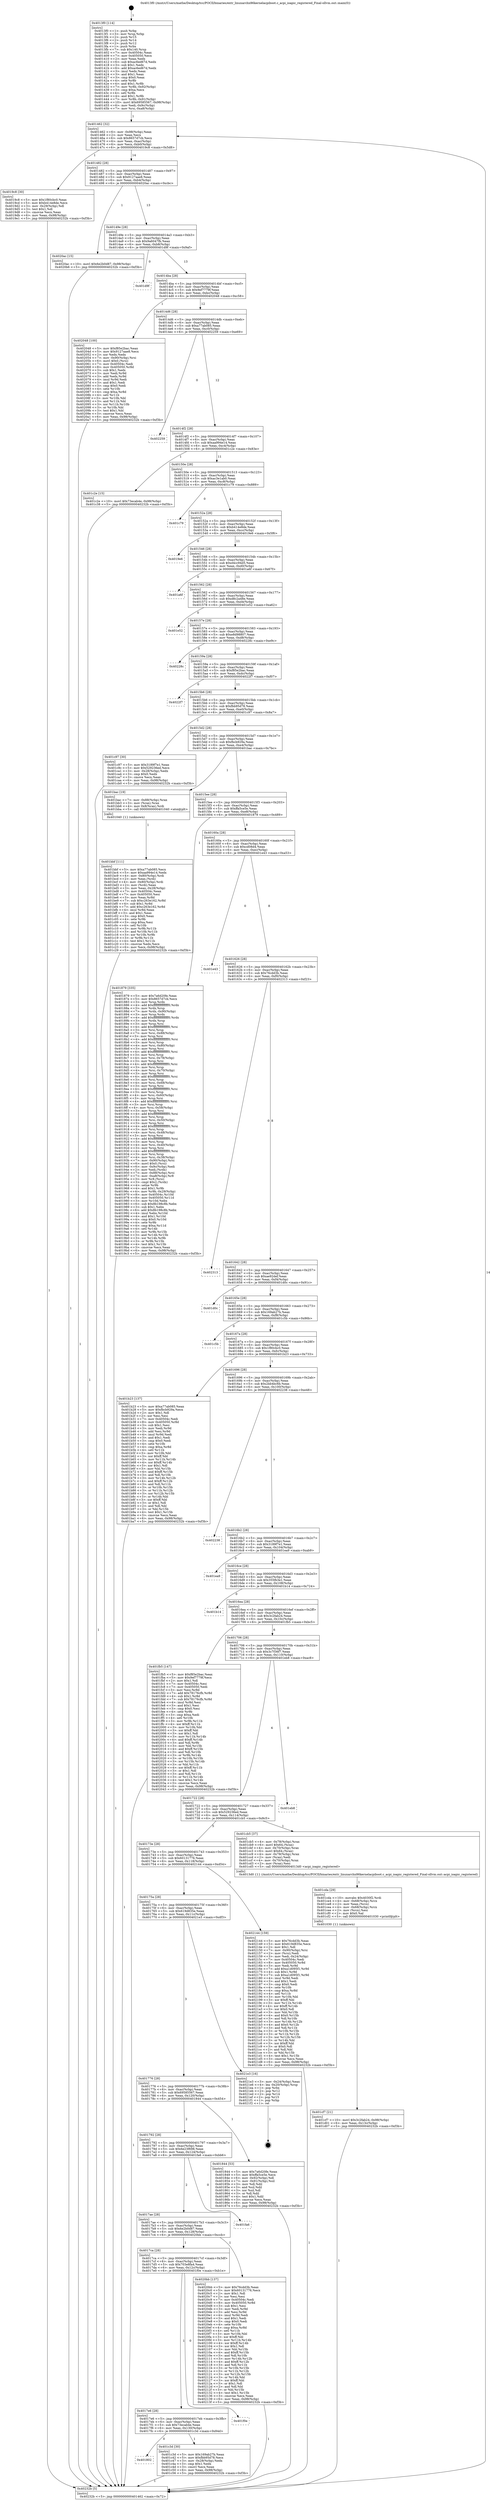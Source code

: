 digraph "0x4013f0" {
  label = "0x4013f0 (/mnt/c/Users/mathe/Desktop/tcc/POCII/binaries/extr_linuxarchx86kernelacpiboot.c_acpi_ioapic_registered_Final-ollvm.out::main(0))"
  labelloc = "t"
  node[shape=record]

  Entry [label="",width=0.3,height=0.3,shape=circle,fillcolor=black,style=filled]
  "0x401462" [label="{
     0x401462 [32]\l
     | [instrs]\l
     &nbsp;&nbsp;0x401462 \<+6\>: mov -0x98(%rbp),%eax\l
     &nbsp;&nbsp;0x401468 \<+2\>: mov %eax,%ecx\l
     &nbsp;&nbsp;0x40146a \<+6\>: sub $0x8657d7cb,%ecx\l
     &nbsp;&nbsp;0x401470 \<+6\>: mov %eax,-0xac(%rbp)\l
     &nbsp;&nbsp;0x401476 \<+6\>: mov %ecx,-0xb0(%rbp)\l
     &nbsp;&nbsp;0x40147c \<+6\>: je 00000000004019c8 \<main+0x5d8\>\l
  }"]
  "0x4019c8" [label="{
     0x4019c8 [30]\l
     | [instrs]\l
     &nbsp;&nbsp;0x4019c8 \<+5\>: mov $0x1f80cbc0,%eax\l
     &nbsp;&nbsp;0x4019cd \<+5\>: mov $0xb414e8de,%ecx\l
     &nbsp;&nbsp;0x4019d2 \<+3\>: mov -0x29(%rbp),%dl\l
     &nbsp;&nbsp;0x4019d5 \<+3\>: test $0x1,%dl\l
     &nbsp;&nbsp;0x4019d8 \<+3\>: cmovne %ecx,%eax\l
     &nbsp;&nbsp;0x4019db \<+6\>: mov %eax,-0x98(%rbp)\l
     &nbsp;&nbsp;0x4019e1 \<+5\>: jmp 000000000040232b \<main+0xf3b\>\l
  }"]
  "0x401482" [label="{
     0x401482 [28]\l
     | [instrs]\l
     &nbsp;&nbsp;0x401482 \<+5\>: jmp 0000000000401487 \<main+0x97\>\l
     &nbsp;&nbsp;0x401487 \<+6\>: mov -0xac(%rbp),%eax\l
     &nbsp;&nbsp;0x40148d \<+5\>: sub $0x9127aae8,%eax\l
     &nbsp;&nbsp;0x401492 \<+6\>: mov %eax,-0xb4(%rbp)\l
     &nbsp;&nbsp;0x401498 \<+6\>: je 00000000004020ac \<main+0xcbc\>\l
  }"]
  Exit [label="",width=0.3,height=0.3,shape=circle,fillcolor=black,style=filled,peripheries=2]
  "0x4020ac" [label="{
     0x4020ac [15]\l
     | [instrs]\l
     &nbsp;&nbsp;0x4020ac \<+10\>: movl $0x6e2b0d87,-0x98(%rbp)\l
     &nbsp;&nbsp;0x4020b6 \<+5\>: jmp 000000000040232b \<main+0xf3b\>\l
  }"]
  "0x40149e" [label="{
     0x40149e [28]\l
     | [instrs]\l
     &nbsp;&nbsp;0x40149e \<+5\>: jmp 00000000004014a3 \<main+0xb3\>\l
     &nbsp;&nbsp;0x4014a3 \<+6\>: mov -0xac(%rbp),%eax\l
     &nbsp;&nbsp;0x4014a9 \<+5\>: sub $0x9a6047fb,%eax\l
     &nbsp;&nbsp;0x4014ae \<+6\>: mov %eax,-0xb8(%rbp)\l
     &nbsp;&nbsp;0x4014b4 \<+6\>: je 0000000000401d9f \<main+0x9af\>\l
  }"]
  "0x401cf7" [label="{
     0x401cf7 [21]\l
     | [instrs]\l
     &nbsp;&nbsp;0x401cf7 \<+10\>: movl $0x3c2fab24,-0x98(%rbp)\l
     &nbsp;&nbsp;0x401d01 \<+6\>: mov %eax,-0x13c(%rbp)\l
     &nbsp;&nbsp;0x401d07 \<+5\>: jmp 000000000040232b \<main+0xf3b\>\l
  }"]
  "0x401d9f" [label="{
     0x401d9f\l
  }", style=dashed]
  "0x4014ba" [label="{
     0x4014ba [28]\l
     | [instrs]\l
     &nbsp;&nbsp;0x4014ba \<+5\>: jmp 00000000004014bf \<main+0xcf\>\l
     &nbsp;&nbsp;0x4014bf \<+6\>: mov -0xac(%rbp),%eax\l
     &nbsp;&nbsp;0x4014c5 \<+5\>: sub $0x9ef7779f,%eax\l
     &nbsp;&nbsp;0x4014ca \<+6\>: mov %eax,-0xbc(%rbp)\l
     &nbsp;&nbsp;0x4014d0 \<+6\>: je 0000000000402048 \<main+0xc58\>\l
  }"]
  "0x401cda" [label="{
     0x401cda [29]\l
     | [instrs]\l
     &nbsp;&nbsp;0x401cda \<+10\>: movabs $0x4030f2,%rdi\l
     &nbsp;&nbsp;0x401ce4 \<+4\>: mov -0x68(%rbp),%rcx\l
     &nbsp;&nbsp;0x401ce8 \<+2\>: mov %eax,(%rcx)\l
     &nbsp;&nbsp;0x401cea \<+4\>: mov -0x68(%rbp),%rcx\l
     &nbsp;&nbsp;0x401cee \<+2\>: mov (%rcx),%esi\l
     &nbsp;&nbsp;0x401cf0 \<+2\>: mov $0x0,%al\l
     &nbsp;&nbsp;0x401cf2 \<+5\>: call 0000000000401030 \<printf@plt\>\l
     | [calls]\l
     &nbsp;&nbsp;0x401030 \{1\} (unknown)\l
  }"]
  "0x402048" [label="{
     0x402048 [100]\l
     | [instrs]\l
     &nbsp;&nbsp;0x402048 \<+5\>: mov $0xf85e2bac,%eax\l
     &nbsp;&nbsp;0x40204d \<+5\>: mov $0x9127aae8,%ecx\l
     &nbsp;&nbsp;0x402052 \<+2\>: xor %edx,%edx\l
     &nbsp;&nbsp;0x402054 \<+7\>: mov -0x90(%rbp),%rsi\l
     &nbsp;&nbsp;0x40205b \<+6\>: movl $0x0,(%rsi)\l
     &nbsp;&nbsp;0x402061 \<+7\>: mov 0x40504c,%edi\l
     &nbsp;&nbsp;0x402068 \<+8\>: mov 0x405050,%r8d\l
     &nbsp;&nbsp;0x402070 \<+3\>: sub $0x1,%edx\l
     &nbsp;&nbsp;0x402073 \<+3\>: mov %edi,%r9d\l
     &nbsp;&nbsp;0x402076 \<+3\>: add %edx,%r9d\l
     &nbsp;&nbsp;0x402079 \<+4\>: imul %r9d,%edi\l
     &nbsp;&nbsp;0x40207d \<+3\>: and $0x1,%edi\l
     &nbsp;&nbsp;0x402080 \<+3\>: cmp $0x0,%edi\l
     &nbsp;&nbsp;0x402083 \<+4\>: sete %r10b\l
     &nbsp;&nbsp;0x402087 \<+4\>: cmp $0xa,%r8d\l
     &nbsp;&nbsp;0x40208b \<+4\>: setl %r11b\l
     &nbsp;&nbsp;0x40208f \<+3\>: mov %r10b,%bl\l
     &nbsp;&nbsp;0x402092 \<+3\>: and %r11b,%bl\l
     &nbsp;&nbsp;0x402095 \<+3\>: xor %r11b,%r10b\l
     &nbsp;&nbsp;0x402098 \<+3\>: or %r10b,%bl\l
     &nbsp;&nbsp;0x40209b \<+3\>: test $0x1,%bl\l
     &nbsp;&nbsp;0x40209e \<+3\>: cmovne %ecx,%eax\l
     &nbsp;&nbsp;0x4020a1 \<+6\>: mov %eax,-0x98(%rbp)\l
     &nbsp;&nbsp;0x4020a7 \<+5\>: jmp 000000000040232b \<main+0xf3b\>\l
  }"]
  "0x4014d6" [label="{
     0x4014d6 [28]\l
     | [instrs]\l
     &nbsp;&nbsp;0x4014d6 \<+5\>: jmp 00000000004014db \<main+0xeb\>\l
     &nbsp;&nbsp;0x4014db \<+6\>: mov -0xac(%rbp),%eax\l
     &nbsp;&nbsp;0x4014e1 \<+5\>: sub $0xa77ab085,%eax\l
     &nbsp;&nbsp;0x4014e6 \<+6\>: mov %eax,-0xc0(%rbp)\l
     &nbsp;&nbsp;0x4014ec \<+6\>: je 0000000000402259 \<main+0xe69\>\l
  }"]
  "0x401802" [label="{
     0x401802\l
  }", style=dashed]
  "0x402259" [label="{
     0x402259\l
  }", style=dashed]
  "0x4014f2" [label="{
     0x4014f2 [28]\l
     | [instrs]\l
     &nbsp;&nbsp;0x4014f2 \<+5\>: jmp 00000000004014f7 \<main+0x107\>\l
     &nbsp;&nbsp;0x4014f7 \<+6\>: mov -0xac(%rbp),%eax\l
     &nbsp;&nbsp;0x4014fd \<+5\>: sub $0xaa994e14,%eax\l
     &nbsp;&nbsp;0x401502 \<+6\>: mov %eax,-0xc4(%rbp)\l
     &nbsp;&nbsp;0x401508 \<+6\>: je 0000000000401c2e \<main+0x83e\>\l
  }"]
  "0x401c3d" [label="{
     0x401c3d [30]\l
     | [instrs]\l
     &nbsp;&nbsp;0x401c3d \<+5\>: mov $0x169ab27b,%eax\l
     &nbsp;&nbsp;0x401c42 \<+5\>: mov $0xfbb95d78,%ecx\l
     &nbsp;&nbsp;0x401c47 \<+3\>: mov -0x28(%rbp),%edx\l
     &nbsp;&nbsp;0x401c4a \<+3\>: cmp $0x1,%edx\l
     &nbsp;&nbsp;0x401c4d \<+3\>: cmovl %ecx,%eax\l
     &nbsp;&nbsp;0x401c50 \<+6\>: mov %eax,-0x98(%rbp)\l
     &nbsp;&nbsp;0x401c56 \<+5\>: jmp 000000000040232b \<main+0xf3b\>\l
  }"]
  "0x401c2e" [label="{
     0x401c2e [15]\l
     | [instrs]\l
     &nbsp;&nbsp;0x401c2e \<+10\>: movl $0x73ecab4e,-0x98(%rbp)\l
     &nbsp;&nbsp;0x401c38 \<+5\>: jmp 000000000040232b \<main+0xf3b\>\l
  }"]
  "0x40150e" [label="{
     0x40150e [28]\l
     | [instrs]\l
     &nbsp;&nbsp;0x40150e \<+5\>: jmp 0000000000401513 \<main+0x123\>\l
     &nbsp;&nbsp;0x401513 \<+6\>: mov -0xac(%rbp),%eax\l
     &nbsp;&nbsp;0x401519 \<+5\>: sub $0xac3e1ab0,%eax\l
     &nbsp;&nbsp;0x40151e \<+6\>: mov %eax,-0xc8(%rbp)\l
     &nbsp;&nbsp;0x401524 \<+6\>: je 0000000000401c79 \<main+0x889\>\l
  }"]
  "0x4017e6" [label="{
     0x4017e6 [28]\l
     | [instrs]\l
     &nbsp;&nbsp;0x4017e6 \<+5\>: jmp 00000000004017eb \<main+0x3fb\>\l
     &nbsp;&nbsp;0x4017eb \<+6\>: mov -0xac(%rbp),%eax\l
     &nbsp;&nbsp;0x4017f1 \<+5\>: sub $0x73ecab4e,%eax\l
     &nbsp;&nbsp;0x4017f6 \<+6\>: mov %eax,-0x130(%rbp)\l
     &nbsp;&nbsp;0x4017fc \<+6\>: je 0000000000401c3d \<main+0x84d\>\l
  }"]
  "0x401c79" [label="{
     0x401c79\l
  }", style=dashed]
  "0x40152a" [label="{
     0x40152a [28]\l
     | [instrs]\l
     &nbsp;&nbsp;0x40152a \<+5\>: jmp 000000000040152f \<main+0x13f\>\l
     &nbsp;&nbsp;0x40152f \<+6\>: mov -0xac(%rbp),%eax\l
     &nbsp;&nbsp;0x401535 \<+5\>: sub $0xb414e8de,%eax\l
     &nbsp;&nbsp;0x40153a \<+6\>: mov %eax,-0xcc(%rbp)\l
     &nbsp;&nbsp;0x401540 \<+6\>: je 00000000004019e6 \<main+0x5f6\>\l
  }"]
  "0x401f0e" [label="{
     0x401f0e\l
  }", style=dashed]
  "0x4019e6" [label="{
     0x4019e6\l
  }", style=dashed]
  "0x401546" [label="{
     0x401546 [28]\l
     | [instrs]\l
     &nbsp;&nbsp;0x401546 \<+5\>: jmp 000000000040154b \<main+0x15b\>\l
     &nbsp;&nbsp;0x40154b \<+6\>: mov -0xac(%rbp),%eax\l
     &nbsp;&nbsp;0x401551 \<+5\>: sub $0xd4cc94d5,%eax\l
     &nbsp;&nbsp;0x401556 \<+6\>: mov %eax,-0xd0(%rbp)\l
     &nbsp;&nbsp;0x40155c \<+6\>: je 0000000000401a6f \<main+0x67f\>\l
  }"]
  "0x4017ca" [label="{
     0x4017ca [28]\l
     | [instrs]\l
     &nbsp;&nbsp;0x4017ca \<+5\>: jmp 00000000004017cf \<main+0x3df\>\l
     &nbsp;&nbsp;0x4017cf \<+6\>: mov -0xac(%rbp),%eax\l
     &nbsp;&nbsp;0x4017d5 \<+5\>: sub $0x703e8fa4,%eax\l
     &nbsp;&nbsp;0x4017da \<+6\>: mov %eax,-0x12c(%rbp)\l
     &nbsp;&nbsp;0x4017e0 \<+6\>: je 0000000000401f0e \<main+0xb1e\>\l
  }"]
  "0x401a6f" [label="{
     0x401a6f\l
  }", style=dashed]
  "0x401562" [label="{
     0x401562 [28]\l
     | [instrs]\l
     &nbsp;&nbsp;0x401562 \<+5\>: jmp 0000000000401567 \<main+0x177\>\l
     &nbsp;&nbsp;0x401567 \<+6\>: mov -0xac(%rbp),%eax\l
     &nbsp;&nbsp;0x40156d \<+5\>: sub $0xd8c2a48e,%eax\l
     &nbsp;&nbsp;0x401572 \<+6\>: mov %eax,-0xd4(%rbp)\l
     &nbsp;&nbsp;0x401578 \<+6\>: je 0000000000401e52 \<main+0xa62\>\l
  }"]
  "0x4020bb" [label="{
     0x4020bb [137]\l
     | [instrs]\l
     &nbsp;&nbsp;0x4020bb \<+5\>: mov $0x76cdd3b,%eax\l
     &nbsp;&nbsp;0x4020c0 \<+5\>: mov $0x60131776,%ecx\l
     &nbsp;&nbsp;0x4020c5 \<+2\>: mov $0x1,%dl\l
     &nbsp;&nbsp;0x4020c7 \<+2\>: xor %esi,%esi\l
     &nbsp;&nbsp;0x4020c9 \<+7\>: mov 0x40504c,%edi\l
     &nbsp;&nbsp;0x4020d0 \<+8\>: mov 0x405050,%r8d\l
     &nbsp;&nbsp;0x4020d8 \<+3\>: sub $0x1,%esi\l
     &nbsp;&nbsp;0x4020db \<+3\>: mov %edi,%r9d\l
     &nbsp;&nbsp;0x4020de \<+3\>: add %esi,%r9d\l
     &nbsp;&nbsp;0x4020e1 \<+4\>: imul %r9d,%edi\l
     &nbsp;&nbsp;0x4020e5 \<+3\>: and $0x1,%edi\l
     &nbsp;&nbsp;0x4020e8 \<+3\>: cmp $0x0,%edi\l
     &nbsp;&nbsp;0x4020eb \<+4\>: sete %r10b\l
     &nbsp;&nbsp;0x4020ef \<+4\>: cmp $0xa,%r8d\l
     &nbsp;&nbsp;0x4020f3 \<+4\>: setl %r11b\l
     &nbsp;&nbsp;0x4020f7 \<+3\>: mov %r10b,%bl\l
     &nbsp;&nbsp;0x4020fa \<+3\>: xor $0xff,%bl\l
     &nbsp;&nbsp;0x4020fd \<+3\>: mov %r11b,%r14b\l
     &nbsp;&nbsp;0x402100 \<+4\>: xor $0xff,%r14b\l
     &nbsp;&nbsp;0x402104 \<+3\>: xor $0x1,%dl\l
     &nbsp;&nbsp;0x402107 \<+3\>: mov %bl,%r15b\l
     &nbsp;&nbsp;0x40210a \<+4\>: and $0xff,%r15b\l
     &nbsp;&nbsp;0x40210e \<+3\>: and %dl,%r10b\l
     &nbsp;&nbsp;0x402111 \<+3\>: mov %r14b,%r12b\l
     &nbsp;&nbsp;0x402114 \<+4\>: and $0xff,%r12b\l
     &nbsp;&nbsp;0x402118 \<+3\>: and %dl,%r11b\l
     &nbsp;&nbsp;0x40211b \<+3\>: or %r10b,%r15b\l
     &nbsp;&nbsp;0x40211e \<+3\>: or %r11b,%r12b\l
     &nbsp;&nbsp;0x402121 \<+3\>: xor %r12b,%r15b\l
     &nbsp;&nbsp;0x402124 \<+3\>: or %r14b,%bl\l
     &nbsp;&nbsp;0x402127 \<+3\>: xor $0xff,%bl\l
     &nbsp;&nbsp;0x40212a \<+3\>: or $0x1,%dl\l
     &nbsp;&nbsp;0x40212d \<+2\>: and %dl,%bl\l
     &nbsp;&nbsp;0x40212f \<+3\>: or %bl,%r15b\l
     &nbsp;&nbsp;0x402132 \<+4\>: test $0x1,%r15b\l
     &nbsp;&nbsp;0x402136 \<+3\>: cmovne %ecx,%eax\l
     &nbsp;&nbsp;0x402139 \<+6\>: mov %eax,-0x98(%rbp)\l
     &nbsp;&nbsp;0x40213f \<+5\>: jmp 000000000040232b \<main+0xf3b\>\l
  }"]
  "0x401e52" [label="{
     0x401e52\l
  }", style=dashed]
  "0x40157e" [label="{
     0x40157e [28]\l
     | [instrs]\l
     &nbsp;&nbsp;0x40157e \<+5\>: jmp 0000000000401583 \<main+0x193\>\l
     &nbsp;&nbsp;0x401583 \<+6\>: mov -0xac(%rbp),%eax\l
     &nbsp;&nbsp;0x401589 \<+5\>: sub $0xe8d98807,%eax\l
     &nbsp;&nbsp;0x40158e \<+6\>: mov %eax,-0xd8(%rbp)\l
     &nbsp;&nbsp;0x401594 \<+6\>: je 000000000040228c \<main+0xe9c\>\l
  }"]
  "0x4017ae" [label="{
     0x4017ae [28]\l
     | [instrs]\l
     &nbsp;&nbsp;0x4017ae \<+5\>: jmp 00000000004017b3 \<main+0x3c3\>\l
     &nbsp;&nbsp;0x4017b3 \<+6\>: mov -0xac(%rbp),%eax\l
     &nbsp;&nbsp;0x4017b9 \<+5\>: sub $0x6e2b0d87,%eax\l
     &nbsp;&nbsp;0x4017be \<+6\>: mov %eax,-0x128(%rbp)\l
     &nbsp;&nbsp;0x4017c4 \<+6\>: je 00000000004020bb \<main+0xccb\>\l
  }"]
  "0x40228c" [label="{
     0x40228c\l
  }", style=dashed]
  "0x40159a" [label="{
     0x40159a [28]\l
     | [instrs]\l
     &nbsp;&nbsp;0x40159a \<+5\>: jmp 000000000040159f \<main+0x1af\>\l
     &nbsp;&nbsp;0x40159f \<+6\>: mov -0xac(%rbp),%eax\l
     &nbsp;&nbsp;0x4015a5 \<+5\>: sub $0xf85e2bac,%eax\l
     &nbsp;&nbsp;0x4015aa \<+6\>: mov %eax,-0xdc(%rbp)\l
     &nbsp;&nbsp;0x4015b0 \<+6\>: je 00000000004022f7 \<main+0xf07\>\l
  }"]
  "0x401fa6" [label="{
     0x401fa6\l
  }", style=dashed]
  "0x4022f7" [label="{
     0x4022f7\l
  }", style=dashed]
  "0x4015b6" [label="{
     0x4015b6 [28]\l
     | [instrs]\l
     &nbsp;&nbsp;0x4015b6 \<+5\>: jmp 00000000004015bb \<main+0x1cb\>\l
     &nbsp;&nbsp;0x4015bb \<+6\>: mov -0xac(%rbp),%eax\l
     &nbsp;&nbsp;0x4015c1 \<+5\>: sub $0xfbb95d78,%eax\l
     &nbsp;&nbsp;0x4015c6 \<+6\>: mov %eax,-0xe0(%rbp)\l
     &nbsp;&nbsp;0x4015cc \<+6\>: je 0000000000401c97 \<main+0x8a7\>\l
  }"]
  "0x401bbf" [label="{
     0x401bbf [111]\l
     | [instrs]\l
     &nbsp;&nbsp;0x401bbf \<+5\>: mov $0xa77ab085,%ecx\l
     &nbsp;&nbsp;0x401bc4 \<+5\>: mov $0xaa994e14,%edx\l
     &nbsp;&nbsp;0x401bc9 \<+4\>: mov -0x80(%rbp),%rdi\l
     &nbsp;&nbsp;0x401bcd \<+2\>: mov %eax,(%rdi)\l
     &nbsp;&nbsp;0x401bcf \<+4\>: mov -0x80(%rbp),%rdi\l
     &nbsp;&nbsp;0x401bd3 \<+2\>: mov (%rdi),%eax\l
     &nbsp;&nbsp;0x401bd5 \<+3\>: mov %eax,-0x28(%rbp)\l
     &nbsp;&nbsp;0x401bd8 \<+7\>: mov 0x40504c,%eax\l
     &nbsp;&nbsp;0x401bdf \<+7\>: mov 0x405050,%esi\l
     &nbsp;&nbsp;0x401be6 \<+3\>: mov %eax,%r8d\l
     &nbsp;&nbsp;0x401be9 \<+7\>: sub $0xc263e162,%r8d\l
     &nbsp;&nbsp;0x401bf0 \<+4\>: sub $0x1,%r8d\l
     &nbsp;&nbsp;0x401bf4 \<+7\>: add $0xc263e162,%r8d\l
     &nbsp;&nbsp;0x401bfb \<+4\>: imul %r8d,%eax\l
     &nbsp;&nbsp;0x401bff \<+3\>: and $0x1,%eax\l
     &nbsp;&nbsp;0x401c02 \<+3\>: cmp $0x0,%eax\l
     &nbsp;&nbsp;0x401c05 \<+4\>: sete %r9b\l
     &nbsp;&nbsp;0x401c09 \<+3\>: cmp $0xa,%esi\l
     &nbsp;&nbsp;0x401c0c \<+4\>: setl %r10b\l
     &nbsp;&nbsp;0x401c10 \<+3\>: mov %r9b,%r11b\l
     &nbsp;&nbsp;0x401c13 \<+3\>: and %r10b,%r11b\l
     &nbsp;&nbsp;0x401c16 \<+3\>: xor %r10b,%r9b\l
     &nbsp;&nbsp;0x401c19 \<+3\>: or %r9b,%r11b\l
     &nbsp;&nbsp;0x401c1c \<+4\>: test $0x1,%r11b\l
     &nbsp;&nbsp;0x401c20 \<+3\>: cmovne %edx,%ecx\l
     &nbsp;&nbsp;0x401c23 \<+6\>: mov %ecx,-0x98(%rbp)\l
     &nbsp;&nbsp;0x401c29 \<+5\>: jmp 000000000040232b \<main+0xf3b\>\l
  }"]
  "0x401c97" [label="{
     0x401c97 [30]\l
     | [instrs]\l
     &nbsp;&nbsp;0x401c97 \<+5\>: mov $0x3189f7e1,%eax\l
     &nbsp;&nbsp;0x401c9c \<+5\>: mov $0x529236ed,%ecx\l
     &nbsp;&nbsp;0x401ca1 \<+3\>: mov -0x28(%rbp),%edx\l
     &nbsp;&nbsp;0x401ca4 \<+3\>: cmp $0x0,%edx\l
     &nbsp;&nbsp;0x401ca7 \<+3\>: cmove %ecx,%eax\l
     &nbsp;&nbsp;0x401caa \<+6\>: mov %eax,-0x98(%rbp)\l
     &nbsp;&nbsp;0x401cb0 \<+5\>: jmp 000000000040232b \<main+0xf3b\>\l
  }"]
  "0x4015d2" [label="{
     0x4015d2 [28]\l
     | [instrs]\l
     &nbsp;&nbsp;0x4015d2 \<+5\>: jmp 00000000004015d7 \<main+0x1e7\>\l
     &nbsp;&nbsp;0x4015d7 \<+6\>: mov -0xac(%rbp),%eax\l
     &nbsp;&nbsp;0x4015dd \<+5\>: sub $0xfbcb929a,%eax\l
     &nbsp;&nbsp;0x4015e2 \<+6\>: mov %eax,-0xe4(%rbp)\l
     &nbsp;&nbsp;0x4015e8 \<+6\>: je 0000000000401bac \<main+0x7bc\>\l
  }"]
  "0x4013f0" [label="{
     0x4013f0 [114]\l
     | [instrs]\l
     &nbsp;&nbsp;0x4013f0 \<+1\>: push %rbp\l
     &nbsp;&nbsp;0x4013f1 \<+3\>: mov %rsp,%rbp\l
     &nbsp;&nbsp;0x4013f4 \<+2\>: push %r15\l
     &nbsp;&nbsp;0x4013f6 \<+2\>: push %r14\l
     &nbsp;&nbsp;0x4013f8 \<+2\>: push %r12\l
     &nbsp;&nbsp;0x4013fa \<+1\>: push %rbx\l
     &nbsp;&nbsp;0x4013fb \<+7\>: sub $0x140,%rsp\l
     &nbsp;&nbsp;0x401402 \<+7\>: mov 0x40504c,%eax\l
     &nbsp;&nbsp;0x401409 \<+7\>: mov 0x405050,%ecx\l
     &nbsp;&nbsp;0x401410 \<+2\>: mov %eax,%edx\l
     &nbsp;&nbsp;0x401412 \<+6\>: sub $0xac6ed67d,%edx\l
     &nbsp;&nbsp;0x401418 \<+3\>: sub $0x1,%edx\l
     &nbsp;&nbsp;0x40141b \<+6\>: add $0xac6ed67d,%edx\l
     &nbsp;&nbsp;0x401421 \<+3\>: imul %edx,%eax\l
     &nbsp;&nbsp;0x401424 \<+3\>: and $0x1,%eax\l
     &nbsp;&nbsp;0x401427 \<+3\>: cmp $0x0,%eax\l
     &nbsp;&nbsp;0x40142a \<+4\>: sete %r8b\l
     &nbsp;&nbsp;0x40142e \<+4\>: and $0x1,%r8b\l
     &nbsp;&nbsp;0x401432 \<+7\>: mov %r8b,-0x92(%rbp)\l
     &nbsp;&nbsp;0x401439 \<+3\>: cmp $0xa,%ecx\l
     &nbsp;&nbsp;0x40143c \<+4\>: setl %r8b\l
     &nbsp;&nbsp;0x401440 \<+4\>: and $0x1,%r8b\l
     &nbsp;&nbsp;0x401444 \<+7\>: mov %r8b,-0x91(%rbp)\l
     &nbsp;&nbsp;0x40144b \<+10\>: movl $0x69585567,-0x98(%rbp)\l
     &nbsp;&nbsp;0x401455 \<+6\>: mov %edi,-0x9c(%rbp)\l
     &nbsp;&nbsp;0x40145b \<+7\>: mov %rsi,-0xa8(%rbp)\l
  }"]
  "0x401bac" [label="{
     0x401bac [19]\l
     | [instrs]\l
     &nbsp;&nbsp;0x401bac \<+7\>: mov -0x88(%rbp),%rax\l
     &nbsp;&nbsp;0x401bb3 \<+3\>: mov (%rax),%rax\l
     &nbsp;&nbsp;0x401bb6 \<+4\>: mov 0x8(%rax),%rdi\l
     &nbsp;&nbsp;0x401bba \<+5\>: call 0000000000401040 \<atoi@plt\>\l
     | [calls]\l
     &nbsp;&nbsp;0x401040 \{1\} (unknown)\l
  }"]
  "0x4015ee" [label="{
     0x4015ee [28]\l
     | [instrs]\l
     &nbsp;&nbsp;0x4015ee \<+5\>: jmp 00000000004015f3 \<main+0x203\>\l
     &nbsp;&nbsp;0x4015f3 \<+6\>: mov -0xac(%rbp),%eax\l
     &nbsp;&nbsp;0x4015f9 \<+5\>: sub $0xffa5ce5e,%eax\l
     &nbsp;&nbsp;0x4015fe \<+6\>: mov %eax,-0xe8(%rbp)\l
     &nbsp;&nbsp;0x401604 \<+6\>: je 0000000000401879 \<main+0x489\>\l
  }"]
  "0x40232b" [label="{
     0x40232b [5]\l
     | [instrs]\l
     &nbsp;&nbsp;0x40232b \<+5\>: jmp 0000000000401462 \<main+0x72\>\l
  }"]
  "0x401879" [label="{
     0x401879 [335]\l
     | [instrs]\l
     &nbsp;&nbsp;0x401879 \<+5\>: mov $0x7a6d20fe,%eax\l
     &nbsp;&nbsp;0x40187e \<+5\>: mov $0x8657d7cb,%ecx\l
     &nbsp;&nbsp;0x401883 \<+3\>: mov %rsp,%rdx\l
     &nbsp;&nbsp;0x401886 \<+4\>: add $0xfffffffffffffff0,%rdx\l
     &nbsp;&nbsp;0x40188a \<+3\>: mov %rdx,%rsp\l
     &nbsp;&nbsp;0x40188d \<+7\>: mov %rdx,-0x90(%rbp)\l
     &nbsp;&nbsp;0x401894 \<+3\>: mov %rsp,%rdx\l
     &nbsp;&nbsp;0x401897 \<+4\>: add $0xfffffffffffffff0,%rdx\l
     &nbsp;&nbsp;0x40189b \<+3\>: mov %rdx,%rsp\l
     &nbsp;&nbsp;0x40189e \<+3\>: mov %rsp,%rsi\l
     &nbsp;&nbsp;0x4018a1 \<+4\>: add $0xfffffffffffffff0,%rsi\l
     &nbsp;&nbsp;0x4018a5 \<+3\>: mov %rsi,%rsp\l
     &nbsp;&nbsp;0x4018a8 \<+7\>: mov %rsi,-0x88(%rbp)\l
     &nbsp;&nbsp;0x4018af \<+3\>: mov %rsp,%rsi\l
     &nbsp;&nbsp;0x4018b2 \<+4\>: add $0xfffffffffffffff0,%rsi\l
     &nbsp;&nbsp;0x4018b6 \<+3\>: mov %rsi,%rsp\l
     &nbsp;&nbsp;0x4018b9 \<+4\>: mov %rsi,-0x80(%rbp)\l
     &nbsp;&nbsp;0x4018bd \<+3\>: mov %rsp,%rsi\l
     &nbsp;&nbsp;0x4018c0 \<+4\>: add $0xfffffffffffffff0,%rsi\l
     &nbsp;&nbsp;0x4018c4 \<+3\>: mov %rsi,%rsp\l
     &nbsp;&nbsp;0x4018c7 \<+4\>: mov %rsi,-0x78(%rbp)\l
     &nbsp;&nbsp;0x4018cb \<+3\>: mov %rsp,%rsi\l
     &nbsp;&nbsp;0x4018ce \<+4\>: add $0xfffffffffffffff0,%rsi\l
     &nbsp;&nbsp;0x4018d2 \<+3\>: mov %rsi,%rsp\l
     &nbsp;&nbsp;0x4018d5 \<+4\>: mov %rsi,-0x70(%rbp)\l
     &nbsp;&nbsp;0x4018d9 \<+3\>: mov %rsp,%rsi\l
     &nbsp;&nbsp;0x4018dc \<+4\>: add $0xfffffffffffffff0,%rsi\l
     &nbsp;&nbsp;0x4018e0 \<+3\>: mov %rsi,%rsp\l
     &nbsp;&nbsp;0x4018e3 \<+4\>: mov %rsi,-0x68(%rbp)\l
     &nbsp;&nbsp;0x4018e7 \<+3\>: mov %rsp,%rsi\l
     &nbsp;&nbsp;0x4018ea \<+4\>: add $0xfffffffffffffff0,%rsi\l
     &nbsp;&nbsp;0x4018ee \<+3\>: mov %rsi,%rsp\l
     &nbsp;&nbsp;0x4018f1 \<+4\>: mov %rsi,-0x60(%rbp)\l
     &nbsp;&nbsp;0x4018f5 \<+3\>: mov %rsp,%rsi\l
     &nbsp;&nbsp;0x4018f8 \<+4\>: add $0xfffffffffffffff0,%rsi\l
     &nbsp;&nbsp;0x4018fc \<+3\>: mov %rsi,%rsp\l
     &nbsp;&nbsp;0x4018ff \<+4\>: mov %rsi,-0x58(%rbp)\l
     &nbsp;&nbsp;0x401903 \<+3\>: mov %rsp,%rsi\l
     &nbsp;&nbsp;0x401906 \<+4\>: add $0xfffffffffffffff0,%rsi\l
     &nbsp;&nbsp;0x40190a \<+3\>: mov %rsi,%rsp\l
     &nbsp;&nbsp;0x40190d \<+4\>: mov %rsi,-0x50(%rbp)\l
     &nbsp;&nbsp;0x401911 \<+3\>: mov %rsp,%rsi\l
     &nbsp;&nbsp;0x401914 \<+4\>: add $0xfffffffffffffff0,%rsi\l
     &nbsp;&nbsp;0x401918 \<+3\>: mov %rsi,%rsp\l
     &nbsp;&nbsp;0x40191b \<+4\>: mov %rsi,-0x48(%rbp)\l
     &nbsp;&nbsp;0x40191f \<+3\>: mov %rsp,%rsi\l
     &nbsp;&nbsp;0x401922 \<+4\>: add $0xfffffffffffffff0,%rsi\l
     &nbsp;&nbsp;0x401926 \<+3\>: mov %rsi,%rsp\l
     &nbsp;&nbsp;0x401929 \<+4\>: mov %rsi,-0x40(%rbp)\l
     &nbsp;&nbsp;0x40192d \<+3\>: mov %rsp,%rsi\l
     &nbsp;&nbsp;0x401930 \<+4\>: add $0xfffffffffffffff0,%rsi\l
     &nbsp;&nbsp;0x401934 \<+3\>: mov %rsi,%rsp\l
     &nbsp;&nbsp;0x401937 \<+4\>: mov %rsi,-0x38(%rbp)\l
     &nbsp;&nbsp;0x40193b \<+7\>: mov -0x90(%rbp),%rsi\l
     &nbsp;&nbsp;0x401942 \<+6\>: movl $0x0,(%rsi)\l
     &nbsp;&nbsp;0x401948 \<+6\>: mov -0x9c(%rbp),%edi\l
     &nbsp;&nbsp;0x40194e \<+2\>: mov %edi,(%rdx)\l
     &nbsp;&nbsp;0x401950 \<+7\>: mov -0x88(%rbp),%rsi\l
     &nbsp;&nbsp;0x401957 \<+7\>: mov -0xa8(%rbp),%r8\l
     &nbsp;&nbsp;0x40195e \<+3\>: mov %r8,(%rsi)\l
     &nbsp;&nbsp;0x401961 \<+3\>: cmpl $0x2,(%rdx)\l
     &nbsp;&nbsp;0x401964 \<+4\>: setne %r9b\l
     &nbsp;&nbsp;0x401968 \<+4\>: and $0x1,%r9b\l
     &nbsp;&nbsp;0x40196c \<+4\>: mov %r9b,-0x29(%rbp)\l
     &nbsp;&nbsp;0x401970 \<+8\>: mov 0x40504c,%r10d\l
     &nbsp;&nbsp;0x401978 \<+8\>: mov 0x405050,%r11d\l
     &nbsp;&nbsp;0x401980 \<+3\>: mov %r10d,%ebx\l
     &nbsp;&nbsp;0x401983 \<+6\>: sub $0x8b198c8b,%ebx\l
     &nbsp;&nbsp;0x401989 \<+3\>: sub $0x1,%ebx\l
     &nbsp;&nbsp;0x40198c \<+6\>: add $0x8b198c8b,%ebx\l
     &nbsp;&nbsp;0x401992 \<+4\>: imul %ebx,%r10d\l
     &nbsp;&nbsp;0x401996 \<+4\>: and $0x1,%r10d\l
     &nbsp;&nbsp;0x40199a \<+4\>: cmp $0x0,%r10d\l
     &nbsp;&nbsp;0x40199e \<+4\>: sete %r9b\l
     &nbsp;&nbsp;0x4019a2 \<+4\>: cmp $0xa,%r11d\l
     &nbsp;&nbsp;0x4019a6 \<+4\>: setl %r14b\l
     &nbsp;&nbsp;0x4019aa \<+3\>: mov %r9b,%r15b\l
     &nbsp;&nbsp;0x4019ad \<+3\>: and %r14b,%r15b\l
     &nbsp;&nbsp;0x4019b0 \<+3\>: xor %r14b,%r9b\l
     &nbsp;&nbsp;0x4019b3 \<+3\>: or %r9b,%r15b\l
     &nbsp;&nbsp;0x4019b6 \<+4\>: test $0x1,%r15b\l
     &nbsp;&nbsp;0x4019ba \<+3\>: cmovne %ecx,%eax\l
     &nbsp;&nbsp;0x4019bd \<+6\>: mov %eax,-0x98(%rbp)\l
     &nbsp;&nbsp;0x4019c3 \<+5\>: jmp 000000000040232b \<main+0xf3b\>\l
  }"]
  "0x40160a" [label="{
     0x40160a [28]\l
     | [instrs]\l
     &nbsp;&nbsp;0x40160a \<+5\>: jmp 000000000040160f \<main+0x21f\>\l
     &nbsp;&nbsp;0x40160f \<+6\>: mov -0xac(%rbp),%eax\l
     &nbsp;&nbsp;0x401615 \<+5\>: sub $0xcd08d4,%eax\l
     &nbsp;&nbsp;0x40161a \<+6\>: mov %eax,-0xec(%rbp)\l
     &nbsp;&nbsp;0x401620 \<+6\>: je 0000000000401e43 \<main+0xa53\>\l
  }"]
  "0x401792" [label="{
     0x401792 [28]\l
     | [instrs]\l
     &nbsp;&nbsp;0x401792 \<+5\>: jmp 0000000000401797 \<main+0x3a7\>\l
     &nbsp;&nbsp;0x401797 \<+6\>: mov -0xac(%rbp),%eax\l
     &nbsp;&nbsp;0x40179d \<+5\>: sub $0x6e23f698,%eax\l
     &nbsp;&nbsp;0x4017a2 \<+6\>: mov %eax,-0x124(%rbp)\l
     &nbsp;&nbsp;0x4017a8 \<+6\>: je 0000000000401fa6 \<main+0xbb6\>\l
  }"]
  "0x401e43" [label="{
     0x401e43\l
  }", style=dashed]
  "0x401626" [label="{
     0x401626 [28]\l
     | [instrs]\l
     &nbsp;&nbsp;0x401626 \<+5\>: jmp 000000000040162b \<main+0x23b\>\l
     &nbsp;&nbsp;0x40162b \<+6\>: mov -0xac(%rbp),%eax\l
     &nbsp;&nbsp;0x401631 \<+5\>: sub $0x76cdd3b,%eax\l
     &nbsp;&nbsp;0x401636 \<+6\>: mov %eax,-0xf0(%rbp)\l
     &nbsp;&nbsp;0x40163c \<+6\>: je 0000000000402313 \<main+0xf23\>\l
  }"]
  "0x401844" [label="{
     0x401844 [53]\l
     | [instrs]\l
     &nbsp;&nbsp;0x401844 \<+5\>: mov $0x7a6d20fe,%eax\l
     &nbsp;&nbsp;0x401849 \<+5\>: mov $0xffa5ce5e,%ecx\l
     &nbsp;&nbsp;0x40184e \<+6\>: mov -0x92(%rbp),%dl\l
     &nbsp;&nbsp;0x401854 \<+7\>: mov -0x91(%rbp),%sil\l
     &nbsp;&nbsp;0x40185b \<+3\>: mov %dl,%dil\l
     &nbsp;&nbsp;0x40185e \<+3\>: and %sil,%dil\l
     &nbsp;&nbsp;0x401861 \<+3\>: xor %sil,%dl\l
     &nbsp;&nbsp;0x401864 \<+3\>: or %dl,%dil\l
     &nbsp;&nbsp;0x401867 \<+4\>: test $0x1,%dil\l
     &nbsp;&nbsp;0x40186b \<+3\>: cmovne %ecx,%eax\l
     &nbsp;&nbsp;0x40186e \<+6\>: mov %eax,-0x98(%rbp)\l
     &nbsp;&nbsp;0x401874 \<+5\>: jmp 000000000040232b \<main+0xf3b\>\l
  }"]
  "0x402313" [label="{
     0x402313\l
  }", style=dashed]
  "0x401642" [label="{
     0x401642 [28]\l
     | [instrs]\l
     &nbsp;&nbsp;0x401642 \<+5\>: jmp 0000000000401647 \<main+0x257\>\l
     &nbsp;&nbsp;0x401647 \<+6\>: mov -0xac(%rbp),%eax\l
     &nbsp;&nbsp;0x40164d \<+5\>: sub $0xae92def,%eax\l
     &nbsp;&nbsp;0x401652 \<+6\>: mov %eax,-0xf4(%rbp)\l
     &nbsp;&nbsp;0x401658 \<+6\>: je 0000000000401d0c \<main+0x91c\>\l
  }"]
  "0x401776" [label="{
     0x401776 [28]\l
     | [instrs]\l
     &nbsp;&nbsp;0x401776 \<+5\>: jmp 000000000040177b \<main+0x38b\>\l
     &nbsp;&nbsp;0x40177b \<+6\>: mov -0xac(%rbp),%eax\l
     &nbsp;&nbsp;0x401781 \<+5\>: sub $0x69585567,%eax\l
     &nbsp;&nbsp;0x401786 \<+6\>: mov %eax,-0x120(%rbp)\l
     &nbsp;&nbsp;0x40178c \<+6\>: je 0000000000401844 \<main+0x454\>\l
  }"]
  "0x401d0c" [label="{
     0x401d0c\l
  }", style=dashed]
  "0x40165e" [label="{
     0x40165e [28]\l
     | [instrs]\l
     &nbsp;&nbsp;0x40165e \<+5\>: jmp 0000000000401663 \<main+0x273\>\l
     &nbsp;&nbsp;0x401663 \<+6\>: mov -0xac(%rbp),%eax\l
     &nbsp;&nbsp;0x401669 \<+5\>: sub $0x169ab27b,%eax\l
     &nbsp;&nbsp;0x40166e \<+6\>: mov %eax,-0xf8(%rbp)\l
     &nbsp;&nbsp;0x401674 \<+6\>: je 0000000000401c5b \<main+0x86b\>\l
  }"]
  "0x4021e3" [label="{
     0x4021e3 [16]\l
     | [instrs]\l
     &nbsp;&nbsp;0x4021e3 \<+3\>: mov -0x24(%rbp),%eax\l
     &nbsp;&nbsp;0x4021e6 \<+4\>: lea -0x20(%rbp),%rsp\l
     &nbsp;&nbsp;0x4021ea \<+1\>: pop %rbx\l
     &nbsp;&nbsp;0x4021eb \<+2\>: pop %r12\l
     &nbsp;&nbsp;0x4021ed \<+2\>: pop %r14\l
     &nbsp;&nbsp;0x4021ef \<+2\>: pop %r15\l
     &nbsp;&nbsp;0x4021f1 \<+1\>: pop %rbp\l
     &nbsp;&nbsp;0x4021f2 \<+1\>: ret\l
  }"]
  "0x401c5b" [label="{
     0x401c5b\l
  }", style=dashed]
  "0x40167a" [label="{
     0x40167a [28]\l
     | [instrs]\l
     &nbsp;&nbsp;0x40167a \<+5\>: jmp 000000000040167f \<main+0x28f\>\l
     &nbsp;&nbsp;0x40167f \<+6\>: mov -0xac(%rbp),%eax\l
     &nbsp;&nbsp;0x401685 \<+5\>: sub $0x1f80cbc0,%eax\l
     &nbsp;&nbsp;0x40168a \<+6\>: mov %eax,-0xfc(%rbp)\l
     &nbsp;&nbsp;0x401690 \<+6\>: je 0000000000401b23 \<main+0x733\>\l
  }"]
  "0x40175a" [label="{
     0x40175a [28]\l
     | [instrs]\l
     &nbsp;&nbsp;0x40175a \<+5\>: jmp 000000000040175f \<main+0x36f\>\l
     &nbsp;&nbsp;0x40175f \<+6\>: mov -0xac(%rbp),%eax\l
     &nbsp;&nbsp;0x401765 \<+5\>: sub $0x619d835e,%eax\l
     &nbsp;&nbsp;0x40176a \<+6\>: mov %eax,-0x11c(%rbp)\l
     &nbsp;&nbsp;0x401770 \<+6\>: je 00000000004021e3 \<main+0xdf3\>\l
  }"]
  "0x401b23" [label="{
     0x401b23 [137]\l
     | [instrs]\l
     &nbsp;&nbsp;0x401b23 \<+5\>: mov $0xa77ab085,%eax\l
     &nbsp;&nbsp;0x401b28 \<+5\>: mov $0xfbcb929a,%ecx\l
     &nbsp;&nbsp;0x401b2d \<+2\>: mov $0x1,%dl\l
     &nbsp;&nbsp;0x401b2f \<+2\>: xor %esi,%esi\l
     &nbsp;&nbsp;0x401b31 \<+7\>: mov 0x40504c,%edi\l
     &nbsp;&nbsp;0x401b38 \<+8\>: mov 0x405050,%r8d\l
     &nbsp;&nbsp;0x401b40 \<+3\>: sub $0x1,%esi\l
     &nbsp;&nbsp;0x401b43 \<+3\>: mov %edi,%r9d\l
     &nbsp;&nbsp;0x401b46 \<+3\>: add %esi,%r9d\l
     &nbsp;&nbsp;0x401b49 \<+4\>: imul %r9d,%edi\l
     &nbsp;&nbsp;0x401b4d \<+3\>: and $0x1,%edi\l
     &nbsp;&nbsp;0x401b50 \<+3\>: cmp $0x0,%edi\l
     &nbsp;&nbsp;0x401b53 \<+4\>: sete %r10b\l
     &nbsp;&nbsp;0x401b57 \<+4\>: cmp $0xa,%r8d\l
     &nbsp;&nbsp;0x401b5b \<+4\>: setl %r11b\l
     &nbsp;&nbsp;0x401b5f \<+3\>: mov %r10b,%bl\l
     &nbsp;&nbsp;0x401b62 \<+3\>: xor $0xff,%bl\l
     &nbsp;&nbsp;0x401b65 \<+3\>: mov %r11b,%r14b\l
     &nbsp;&nbsp;0x401b68 \<+4\>: xor $0xff,%r14b\l
     &nbsp;&nbsp;0x401b6c \<+3\>: xor $0x1,%dl\l
     &nbsp;&nbsp;0x401b6f \<+3\>: mov %bl,%r15b\l
     &nbsp;&nbsp;0x401b72 \<+4\>: and $0xff,%r15b\l
     &nbsp;&nbsp;0x401b76 \<+3\>: and %dl,%r10b\l
     &nbsp;&nbsp;0x401b79 \<+3\>: mov %r14b,%r12b\l
     &nbsp;&nbsp;0x401b7c \<+4\>: and $0xff,%r12b\l
     &nbsp;&nbsp;0x401b80 \<+3\>: and %dl,%r11b\l
     &nbsp;&nbsp;0x401b83 \<+3\>: or %r10b,%r15b\l
     &nbsp;&nbsp;0x401b86 \<+3\>: or %r11b,%r12b\l
     &nbsp;&nbsp;0x401b89 \<+3\>: xor %r12b,%r15b\l
     &nbsp;&nbsp;0x401b8c \<+3\>: or %r14b,%bl\l
     &nbsp;&nbsp;0x401b8f \<+3\>: xor $0xff,%bl\l
     &nbsp;&nbsp;0x401b92 \<+3\>: or $0x1,%dl\l
     &nbsp;&nbsp;0x401b95 \<+2\>: and %dl,%bl\l
     &nbsp;&nbsp;0x401b97 \<+3\>: or %bl,%r15b\l
     &nbsp;&nbsp;0x401b9a \<+4\>: test $0x1,%r15b\l
     &nbsp;&nbsp;0x401b9e \<+3\>: cmovne %ecx,%eax\l
     &nbsp;&nbsp;0x401ba1 \<+6\>: mov %eax,-0x98(%rbp)\l
     &nbsp;&nbsp;0x401ba7 \<+5\>: jmp 000000000040232b \<main+0xf3b\>\l
  }"]
  "0x401696" [label="{
     0x401696 [28]\l
     | [instrs]\l
     &nbsp;&nbsp;0x401696 \<+5\>: jmp 000000000040169b \<main+0x2ab\>\l
     &nbsp;&nbsp;0x40169b \<+6\>: mov -0xac(%rbp),%eax\l
     &nbsp;&nbsp;0x4016a1 \<+5\>: sub $0x2bb4bc6b,%eax\l
     &nbsp;&nbsp;0x4016a6 \<+6\>: mov %eax,-0x100(%rbp)\l
     &nbsp;&nbsp;0x4016ac \<+6\>: je 0000000000402238 \<main+0xe48\>\l
  }"]
  "0x402144" [label="{
     0x402144 [159]\l
     | [instrs]\l
     &nbsp;&nbsp;0x402144 \<+5\>: mov $0x76cdd3b,%eax\l
     &nbsp;&nbsp;0x402149 \<+5\>: mov $0x619d835e,%ecx\l
     &nbsp;&nbsp;0x40214e \<+2\>: mov $0x1,%dl\l
     &nbsp;&nbsp;0x402150 \<+7\>: mov -0x90(%rbp),%rsi\l
     &nbsp;&nbsp;0x402157 \<+2\>: mov (%rsi),%edi\l
     &nbsp;&nbsp;0x402159 \<+3\>: mov %edi,-0x24(%rbp)\l
     &nbsp;&nbsp;0x40215c \<+7\>: mov 0x40504c,%edi\l
     &nbsp;&nbsp;0x402163 \<+8\>: mov 0x405050,%r8d\l
     &nbsp;&nbsp;0x40216b \<+3\>: mov %edi,%r9d\l
     &nbsp;&nbsp;0x40216e \<+7\>: add $0xa1d095f1,%r9d\l
     &nbsp;&nbsp;0x402175 \<+4\>: sub $0x1,%r9d\l
     &nbsp;&nbsp;0x402179 \<+7\>: sub $0xa1d095f1,%r9d\l
     &nbsp;&nbsp;0x402180 \<+4\>: imul %r9d,%edi\l
     &nbsp;&nbsp;0x402184 \<+3\>: and $0x1,%edi\l
     &nbsp;&nbsp;0x402187 \<+3\>: cmp $0x0,%edi\l
     &nbsp;&nbsp;0x40218a \<+4\>: sete %r10b\l
     &nbsp;&nbsp;0x40218e \<+4\>: cmp $0xa,%r8d\l
     &nbsp;&nbsp;0x402192 \<+4\>: setl %r11b\l
     &nbsp;&nbsp;0x402196 \<+3\>: mov %r10b,%bl\l
     &nbsp;&nbsp;0x402199 \<+3\>: xor $0xff,%bl\l
     &nbsp;&nbsp;0x40219c \<+3\>: mov %r11b,%r14b\l
     &nbsp;&nbsp;0x40219f \<+4\>: xor $0xff,%r14b\l
     &nbsp;&nbsp;0x4021a3 \<+3\>: xor $0x0,%dl\l
     &nbsp;&nbsp;0x4021a6 \<+3\>: mov %bl,%r15b\l
     &nbsp;&nbsp;0x4021a9 \<+4\>: and $0x0,%r15b\l
     &nbsp;&nbsp;0x4021ad \<+3\>: and %dl,%r10b\l
     &nbsp;&nbsp;0x4021b0 \<+3\>: mov %r14b,%r12b\l
     &nbsp;&nbsp;0x4021b3 \<+4\>: and $0x0,%r12b\l
     &nbsp;&nbsp;0x4021b7 \<+3\>: and %dl,%r11b\l
     &nbsp;&nbsp;0x4021ba \<+3\>: or %r10b,%r15b\l
     &nbsp;&nbsp;0x4021bd \<+3\>: or %r11b,%r12b\l
     &nbsp;&nbsp;0x4021c0 \<+3\>: xor %r12b,%r15b\l
     &nbsp;&nbsp;0x4021c3 \<+3\>: or %r14b,%bl\l
     &nbsp;&nbsp;0x4021c6 \<+3\>: xor $0xff,%bl\l
     &nbsp;&nbsp;0x4021c9 \<+3\>: or $0x0,%dl\l
     &nbsp;&nbsp;0x4021cc \<+2\>: and %dl,%bl\l
     &nbsp;&nbsp;0x4021ce \<+3\>: or %bl,%r15b\l
     &nbsp;&nbsp;0x4021d1 \<+4\>: test $0x1,%r15b\l
     &nbsp;&nbsp;0x4021d5 \<+3\>: cmovne %ecx,%eax\l
     &nbsp;&nbsp;0x4021d8 \<+6\>: mov %eax,-0x98(%rbp)\l
     &nbsp;&nbsp;0x4021de \<+5\>: jmp 000000000040232b \<main+0xf3b\>\l
  }"]
  "0x402238" [label="{
     0x402238\l
  }", style=dashed]
  "0x4016b2" [label="{
     0x4016b2 [28]\l
     | [instrs]\l
     &nbsp;&nbsp;0x4016b2 \<+5\>: jmp 00000000004016b7 \<main+0x2c7\>\l
     &nbsp;&nbsp;0x4016b7 \<+6\>: mov -0xac(%rbp),%eax\l
     &nbsp;&nbsp;0x4016bd \<+5\>: sub $0x3189f7e1,%eax\l
     &nbsp;&nbsp;0x4016c2 \<+6\>: mov %eax,-0x104(%rbp)\l
     &nbsp;&nbsp;0x4016c8 \<+6\>: je 0000000000401ea9 \<main+0xab9\>\l
  }"]
  "0x40173e" [label="{
     0x40173e [28]\l
     | [instrs]\l
     &nbsp;&nbsp;0x40173e \<+5\>: jmp 0000000000401743 \<main+0x353\>\l
     &nbsp;&nbsp;0x401743 \<+6\>: mov -0xac(%rbp),%eax\l
     &nbsp;&nbsp;0x401749 \<+5\>: sub $0x60131776,%eax\l
     &nbsp;&nbsp;0x40174e \<+6\>: mov %eax,-0x118(%rbp)\l
     &nbsp;&nbsp;0x401754 \<+6\>: je 0000000000402144 \<main+0xd54\>\l
  }"]
  "0x401ea9" [label="{
     0x401ea9\l
  }", style=dashed]
  "0x4016ce" [label="{
     0x4016ce [28]\l
     | [instrs]\l
     &nbsp;&nbsp;0x4016ce \<+5\>: jmp 00000000004016d3 \<main+0x2e3\>\l
     &nbsp;&nbsp;0x4016d3 \<+6\>: mov -0xac(%rbp),%eax\l
     &nbsp;&nbsp;0x4016d9 \<+5\>: sub $0x355fb3e1,%eax\l
     &nbsp;&nbsp;0x4016de \<+6\>: mov %eax,-0x108(%rbp)\l
     &nbsp;&nbsp;0x4016e4 \<+6\>: je 0000000000401b14 \<main+0x724\>\l
  }"]
  "0x401cb5" [label="{
     0x401cb5 [37]\l
     | [instrs]\l
     &nbsp;&nbsp;0x401cb5 \<+4\>: mov -0x78(%rbp),%rax\l
     &nbsp;&nbsp;0x401cb9 \<+6\>: movl $0x64,(%rax)\l
     &nbsp;&nbsp;0x401cbf \<+4\>: mov -0x70(%rbp),%rax\l
     &nbsp;&nbsp;0x401cc3 \<+6\>: movl $0x64,(%rax)\l
     &nbsp;&nbsp;0x401cc9 \<+4\>: mov -0x78(%rbp),%rax\l
     &nbsp;&nbsp;0x401ccd \<+2\>: mov (%rax),%edi\l
     &nbsp;&nbsp;0x401ccf \<+4\>: mov -0x70(%rbp),%rax\l
     &nbsp;&nbsp;0x401cd3 \<+2\>: mov (%rax),%esi\l
     &nbsp;&nbsp;0x401cd5 \<+5\>: call 00000000004013d0 \<acpi_ioapic_registered\>\l
     | [calls]\l
     &nbsp;&nbsp;0x4013d0 \{1\} (/mnt/c/Users/mathe/Desktop/tcc/POCII/binaries/extr_linuxarchx86kernelacpiboot.c_acpi_ioapic_registered_Final-ollvm.out::acpi_ioapic_registered)\l
  }"]
  "0x401b14" [label="{
     0x401b14\l
  }", style=dashed]
  "0x4016ea" [label="{
     0x4016ea [28]\l
     | [instrs]\l
     &nbsp;&nbsp;0x4016ea \<+5\>: jmp 00000000004016ef \<main+0x2ff\>\l
     &nbsp;&nbsp;0x4016ef \<+6\>: mov -0xac(%rbp),%eax\l
     &nbsp;&nbsp;0x4016f5 \<+5\>: sub $0x3c2fab24,%eax\l
     &nbsp;&nbsp;0x4016fa \<+6\>: mov %eax,-0x10c(%rbp)\l
     &nbsp;&nbsp;0x401700 \<+6\>: je 0000000000401fb5 \<main+0xbc5\>\l
  }"]
  "0x401722" [label="{
     0x401722 [28]\l
     | [instrs]\l
     &nbsp;&nbsp;0x401722 \<+5\>: jmp 0000000000401727 \<main+0x337\>\l
     &nbsp;&nbsp;0x401727 \<+6\>: mov -0xac(%rbp),%eax\l
     &nbsp;&nbsp;0x40172d \<+5\>: sub $0x529236ed,%eax\l
     &nbsp;&nbsp;0x401732 \<+6\>: mov %eax,-0x114(%rbp)\l
     &nbsp;&nbsp;0x401738 \<+6\>: je 0000000000401cb5 \<main+0x8c5\>\l
  }"]
  "0x401fb5" [label="{
     0x401fb5 [147]\l
     | [instrs]\l
     &nbsp;&nbsp;0x401fb5 \<+5\>: mov $0xf85e2bac,%eax\l
     &nbsp;&nbsp;0x401fba \<+5\>: mov $0x9ef7779f,%ecx\l
     &nbsp;&nbsp;0x401fbf \<+2\>: mov $0x1,%dl\l
     &nbsp;&nbsp;0x401fc1 \<+7\>: mov 0x40504c,%esi\l
     &nbsp;&nbsp;0x401fc8 \<+7\>: mov 0x405050,%edi\l
     &nbsp;&nbsp;0x401fcf \<+3\>: mov %esi,%r8d\l
     &nbsp;&nbsp;0x401fd2 \<+7\>: add $0x78176cfb,%r8d\l
     &nbsp;&nbsp;0x401fd9 \<+4\>: sub $0x1,%r8d\l
     &nbsp;&nbsp;0x401fdd \<+7\>: sub $0x78176cfb,%r8d\l
     &nbsp;&nbsp;0x401fe4 \<+4\>: imul %r8d,%esi\l
     &nbsp;&nbsp;0x401fe8 \<+3\>: and $0x1,%esi\l
     &nbsp;&nbsp;0x401feb \<+3\>: cmp $0x0,%esi\l
     &nbsp;&nbsp;0x401fee \<+4\>: sete %r9b\l
     &nbsp;&nbsp;0x401ff2 \<+3\>: cmp $0xa,%edi\l
     &nbsp;&nbsp;0x401ff5 \<+4\>: setl %r10b\l
     &nbsp;&nbsp;0x401ff9 \<+3\>: mov %r9b,%r11b\l
     &nbsp;&nbsp;0x401ffc \<+4\>: xor $0xff,%r11b\l
     &nbsp;&nbsp;0x402000 \<+3\>: mov %r10b,%bl\l
     &nbsp;&nbsp;0x402003 \<+3\>: xor $0xff,%bl\l
     &nbsp;&nbsp;0x402006 \<+3\>: xor $0x1,%dl\l
     &nbsp;&nbsp;0x402009 \<+3\>: mov %r11b,%r14b\l
     &nbsp;&nbsp;0x40200c \<+4\>: and $0xff,%r14b\l
     &nbsp;&nbsp;0x402010 \<+3\>: and %dl,%r9b\l
     &nbsp;&nbsp;0x402013 \<+3\>: mov %bl,%r15b\l
     &nbsp;&nbsp;0x402016 \<+4\>: and $0xff,%r15b\l
     &nbsp;&nbsp;0x40201a \<+3\>: and %dl,%r10b\l
     &nbsp;&nbsp;0x40201d \<+3\>: or %r9b,%r14b\l
     &nbsp;&nbsp;0x402020 \<+3\>: or %r10b,%r15b\l
     &nbsp;&nbsp;0x402023 \<+3\>: xor %r15b,%r14b\l
     &nbsp;&nbsp;0x402026 \<+3\>: or %bl,%r11b\l
     &nbsp;&nbsp;0x402029 \<+4\>: xor $0xff,%r11b\l
     &nbsp;&nbsp;0x40202d \<+3\>: or $0x1,%dl\l
     &nbsp;&nbsp;0x402030 \<+3\>: and %dl,%r11b\l
     &nbsp;&nbsp;0x402033 \<+3\>: or %r11b,%r14b\l
     &nbsp;&nbsp;0x402036 \<+4\>: test $0x1,%r14b\l
     &nbsp;&nbsp;0x40203a \<+3\>: cmovne %ecx,%eax\l
     &nbsp;&nbsp;0x40203d \<+6\>: mov %eax,-0x98(%rbp)\l
     &nbsp;&nbsp;0x402043 \<+5\>: jmp 000000000040232b \<main+0xf3b\>\l
  }"]
  "0x401706" [label="{
     0x401706 [28]\l
     | [instrs]\l
     &nbsp;&nbsp;0x401706 \<+5\>: jmp 000000000040170b \<main+0x31b\>\l
     &nbsp;&nbsp;0x40170b \<+6\>: mov -0xac(%rbp),%eax\l
     &nbsp;&nbsp;0x401711 \<+5\>: sub $0x3c7f36f7,%eax\l
     &nbsp;&nbsp;0x401716 \<+6\>: mov %eax,-0x110(%rbp)\l
     &nbsp;&nbsp;0x40171c \<+6\>: je 0000000000401eb8 \<main+0xac8\>\l
  }"]
  "0x401eb8" [label="{
     0x401eb8\l
  }", style=dashed]
  Entry -> "0x4013f0" [label=" 1"]
  "0x401462" -> "0x4019c8" [label=" 1"]
  "0x401462" -> "0x401482" [label=" 14"]
  "0x4021e3" -> Exit [label=" 1"]
  "0x401482" -> "0x4020ac" [label=" 1"]
  "0x401482" -> "0x40149e" [label=" 13"]
  "0x402144" -> "0x40232b" [label=" 1"]
  "0x40149e" -> "0x401d9f" [label=" 0"]
  "0x40149e" -> "0x4014ba" [label=" 13"]
  "0x4020bb" -> "0x40232b" [label=" 1"]
  "0x4014ba" -> "0x402048" [label=" 1"]
  "0x4014ba" -> "0x4014d6" [label=" 12"]
  "0x4020ac" -> "0x40232b" [label=" 1"]
  "0x4014d6" -> "0x402259" [label=" 0"]
  "0x4014d6" -> "0x4014f2" [label=" 12"]
  "0x402048" -> "0x40232b" [label=" 1"]
  "0x4014f2" -> "0x401c2e" [label=" 1"]
  "0x4014f2" -> "0x40150e" [label=" 11"]
  "0x401fb5" -> "0x40232b" [label=" 1"]
  "0x40150e" -> "0x401c79" [label=" 0"]
  "0x40150e" -> "0x40152a" [label=" 11"]
  "0x401cda" -> "0x401cf7" [label=" 1"]
  "0x40152a" -> "0x4019e6" [label=" 0"]
  "0x40152a" -> "0x401546" [label=" 11"]
  "0x401cb5" -> "0x401cda" [label=" 1"]
  "0x401546" -> "0x401a6f" [label=" 0"]
  "0x401546" -> "0x401562" [label=" 11"]
  "0x401c3d" -> "0x40232b" [label=" 1"]
  "0x401562" -> "0x401e52" [label=" 0"]
  "0x401562" -> "0x40157e" [label=" 11"]
  "0x4017e6" -> "0x401802" [label=" 0"]
  "0x40157e" -> "0x40228c" [label=" 0"]
  "0x40157e" -> "0x40159a" [label=" 11"]
  "0x401cf7" -> "0x40232b" [label=" 1"]
  "0x40159a" -> "0x4022f7" [label=" 0"]
  "0x40159a" -> "0x4015b6" [label=" 11"]
  "0x4017ca" -> "0x4017e6" [label=" 1"]
  "0x4015b6" -> "0x401c97" [label=" 1"]
  "0x4015b6" -> "0x4015d2" [label=" 10"]
  "0x401c97" -> "0x40232b" [label=" 1"]
  "0x4015d2" -> "0x401bac" [label=" 1"]
  "0x4015d2" -> "0x4015ee" [label=" 9"]
  "0x4017ae" -> "0x4020bb" [label=" 1"]
  "0x4015ee" -> "0x401879" [label=" 1"]
  "0x4015ee" -> "0x40160a" [label=" 8"]
  "0x4017e6" -> "0x401c3d" [label=" 1"]
  "0x40160a" -> "0x401e43" [label=" 0"]
  "0x40160a" -> "0x401626" [label=" 8"]
  "0x401792" -> "0x4017ae" [label=" 2"]
  "0x401626" -> "0x402313" [label=" 0"]
  "0x401626" -> "0x401642" [label=" 8"]
  "0x401792" -> "0x401fa6" [label=" 0"]
  "0x401642" -> "0x401d0c" [label=" 0"]
  "0x401642" -> "0x40165e" [label=" 8"]
  "0x401c2e" -> "0x40232b" [label=" 1"]
  "0x40165e" -> "0x401c5b" [label=" 0"]
  "0x40165e" -> "0x40167a" [label=" 8"]
  "0x401bbf" -> "0x40232b" [label=" 1"]
  "0x40167a" -> "0x401b23" [label=" 1"]
  "0x40167a" -> "0x401696" [label=" 7"]
  "0x401b23" -> "0x40232b" [label=" 1"]
  "0x401696" -> "0x402238" [label=" 0"]
  "0x401696" -> "0x4016b2" [label=" 7"]
  "0x4019c8" -> "0x40232b" [label=" 1"]
  "0x4016b2" -> "0x401ea9" [label=" 0"]
  "0x4016b2" -> "0x4016ce" [label=" 7"]
  "0x4017ae" -> "0x4017ca" [label=" 1"]
  "0x4016ce" -> "0x401b14" [label=" 0"]
  "0x4016ce" -> "0x4016ea" [label=" 7"]
  "0x40232b" -> "0x401462" [label=" 14"]
  "0x4016ea" -> "0x401fb5" [label=" 1"]
  "0x4016ea" -> "0x401706" [label=" 6"]
  "0x401844" -> "0x40232b" [label=" 1"]
  "0x401706" -> "0x401eb8" [label=" 0"]
  "0x401706" -> "0x401722" [label=" 6"]
  "0x4013f0" -> "0x401462" [label=" 1"]
  "0x401722" -> "0x401cb5" [label=" 1"]
  "0x401722" -> "0x40173e" [label=" 5"]
  "0x401879" -> "0x40232b" [label=" 1"]
  "0x40173e" -> "0x402144" [label=" 1"]
  "0x40173e" -> "0x40175a" [label=" 4"]
  "0x401bac" -> "0x401bbf" [label=" 1"]
  "0x40175a" -> "0x4021e3" [label=" 1"]
  "0x40175a" -> "0x401776" [label=" 3"]
  "0x4017ca" -> "0x401f0e" [label=" 0"]
  "0x401776" -> "0x401844" [label=" 1"]
  "0x401776" -> "0x401792" [label=" 2"]
}
